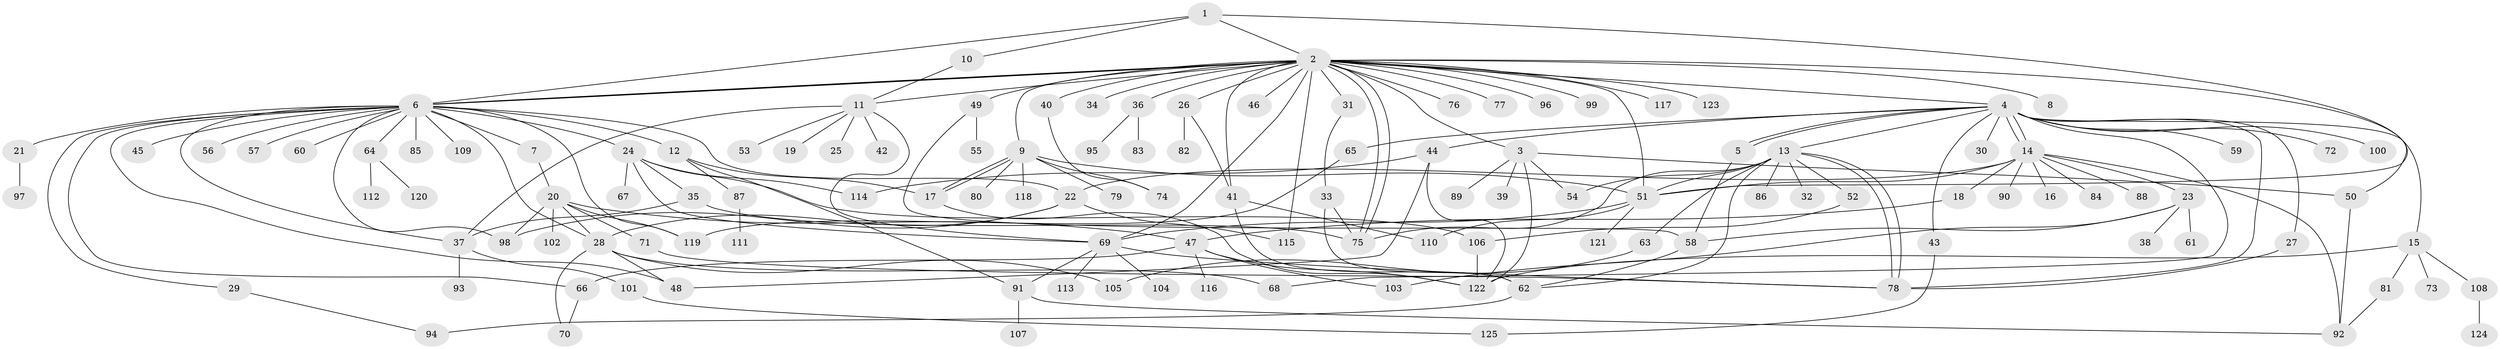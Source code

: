 // coarse degree distribution, {4: 0.052083333333333336, 28: 0.010416666666666666, 5: 0.03125, 23: 0.010416666666666666, 3: 0.07291666666666667, 21: 0.010416666666666666, 2: 0.23958333333333334, 1: 0.4479166666666667, 8: 0.010416666666666666, 11: 0.020833333333333332, 6: 0.020833333333333332, 9: 0.010416666666666666, 7: 0.0625}
// Generated by graph-tools (version 1.1) at 2025/23/03/03/25 07:23:49]
// undirected, 125 vertices, 189 edges
graph export_dot {
graph [start="1"]
  node [color=gray90,style=filled];
  1;
  2;
  3;
  4;
  5;
  6;
  7;
  8;
  9;
  10;
  11;
  12;
  13;
  14;
  15;
  16;
  17;
  18;
  19;
  20;
  21;
  22;
  23;
  24;
  25;
  26;
  27;
  28;
  29;
  30;
  31;
  32;
  33;
  34;
  35;
  36;
  37;
  38;
  39;
  40;
  41;
  42;
  43;
  44;
  45;
  46;
  47;
  48;
  49;
  50;
  51;
  52;
  53;
  54;
  55;
  56;
  57;
  58;
  59;
  60;
  61;
  62;
  63;
  64;
  65;
  66;
  67;
  68;
  69;
  70;
  71;
  72;
  73;
  74;
  75;
  76;
  77;
  78;
  79;
  80;
  81;
  82;
  83;
  84;
  85;
  86;
  87;
  88;
  89;
  90;
  91;
  92;
  93;
  94;
  95;
  96;
  97;
  98;
  99;
  100;
  101;
  102;
  103;
  104;
  105;
  106;
  107;
  108;
  109;
  110;
  111;
  112;
  113;
  114;
  115;
  116;
  117;
  118;
  119;
  120;
  121;
  122;
  123;
  124;
  125;
  1 -- 2;
  1 -- 6;
  1 -- 10;
  1 -- 51;
  2 -- 3;
  2 -- 4;
  2 -- 6;
  2 -- 6;
  2 -- 6;
  2 -- 8;
  2 -- 9;
  2 -- 11;
  2 -- 26;
  2 -- 31;
  2 -- 34;
  2 -- 36;
  2 -- 40;
  2 -- 41;
  2 -- 46;
  2 -- 49;
  2 -- 50;
  2 -- 51;
  2 -- 69;
  2 -- 75;
  2 -- 75;
  2 -- 76;
  2 -- 77;
  2 -- 96;
  2 -- 99;
  2 -- 115;
  2 -- 117;
  2 -- 123;
  3 -- 39;
  3 -- 50;
  3 -- 54;
  3 -- 89;
  3 -- 122;
  4 -- 5;
  4 -- 5;
  4 -- 13;
  4 -- 14;
  4 -- 14;
  4 -- 15;
  4 -- 27;
  4 -- 30;
  4 -- 43;
  4 -- 44;
  4 -- 59;
  4 -- 65;
  4 -- 68;
  4 -- 72;
  4 -- 78;
  4 -- 100;
  5 -- 58;
  6 -- 7;
  6 -- 12;
  6 -- 21;
  6 -- 22;
  6 -- 24;
  6 -- 28;
  6 -- 29;
  6 -- 37;
  6 -- 45;
  6 -- 48;
  6 -- 56;
  6 -- 57;
  6 -- 60;
  6 -- 64;
  6 -- 66;
  6 -- 85;
  6 -- 98;
  6 -- 109;
  6 -- 119;
  7 -- 20;
  9 -- 17;
  9 -- 17;
  9 -- 51;
  9 -- 74;
  9 -- 79;
  9 -- 80;
  9 -- 118;
  10 -- 11;
  11 -- 19;
  11 -- 25;
  11 -- 37;
  11 -- 42;
  11 -- 53;
  11 -- 69;
  12 -- 17;
  12 -- 87;
  12 -- 91;
  13 -- 32;
  13 -- 51;
  13 -- 52;
  13 -- 54;
  13 -- 62;
  13 -- 63;
  13 -- 75;
  13 -- 78;
  13 -- 78;
  13 -- 86;
  14 -- 16;
  14 -- 18;
  14 -- 22;
  14 -- 23;
  14 -- 51;
  14 -- 84;
  14 -- 88;
  14 -- 90;
  14 -- 92;
  15 -- 73;
  15 -- 81;
  15 -- 108;
  15 -- 122;
  17 -- 122;
  18 -- 47;
  20 -- 28;
  20 -- 47;
  20 -- 71;
  20 -- 98;
  20 -- 102;
  20 -- 119;
  21 -- 97;
  22 -- 28;
  22 -- 98;
  22 -- 115;
  23 -- 38;
  23 -- 58;
  23 -- 61;
  23 -- 103;
  24 -- 35;
  24 -- 67;
  24 -- 69;
  24 -- 106;
  24 -- 114;
  26 -- 41;
  26 -- 82;
  27 -- 78;
  28 -- 48;
  28 -- 68;
  28 -- 70;
  28 -- 105;
  29 -- 94;
  31 -- 33;
  33 -- 62;
  33 -- 75;
  35 -- 37;
  35 -- 75;
  36 -- 83;
  36 -- 95;
  37 -- 93;
  37 -- 101;
  40 -- 74;
  41 -- 62;
  41 -- 110;
  43 -- 125;
  44 -- 48;
  44 -- 114;
  44 -- 122;
  47 -- 66;
  47 -- 103;
  47 -- 116;
  47 -- 122;
  49 -- 55;
  49 -- 58;
  50 -- 92;
  51 -- 69;
  51 -- 110;
  51 -- 121;
  52 -- 106;
  58 -- 62;
  62 -- 94;
  63 -- 105;
  64 -- 112;
  64 -- 120;
  65 -- 119;
  66 -- 70;
  69 -- 78;
  69 -- 91;
  69 -- 104;
  69 -- 113;
  71 -- 78;
  81 -- 92;
  87 -- 111;
  91 -- 92;
  91 -- 107;
  101 -- 125;
  106 -- 122;
  108 -- 124;
}
